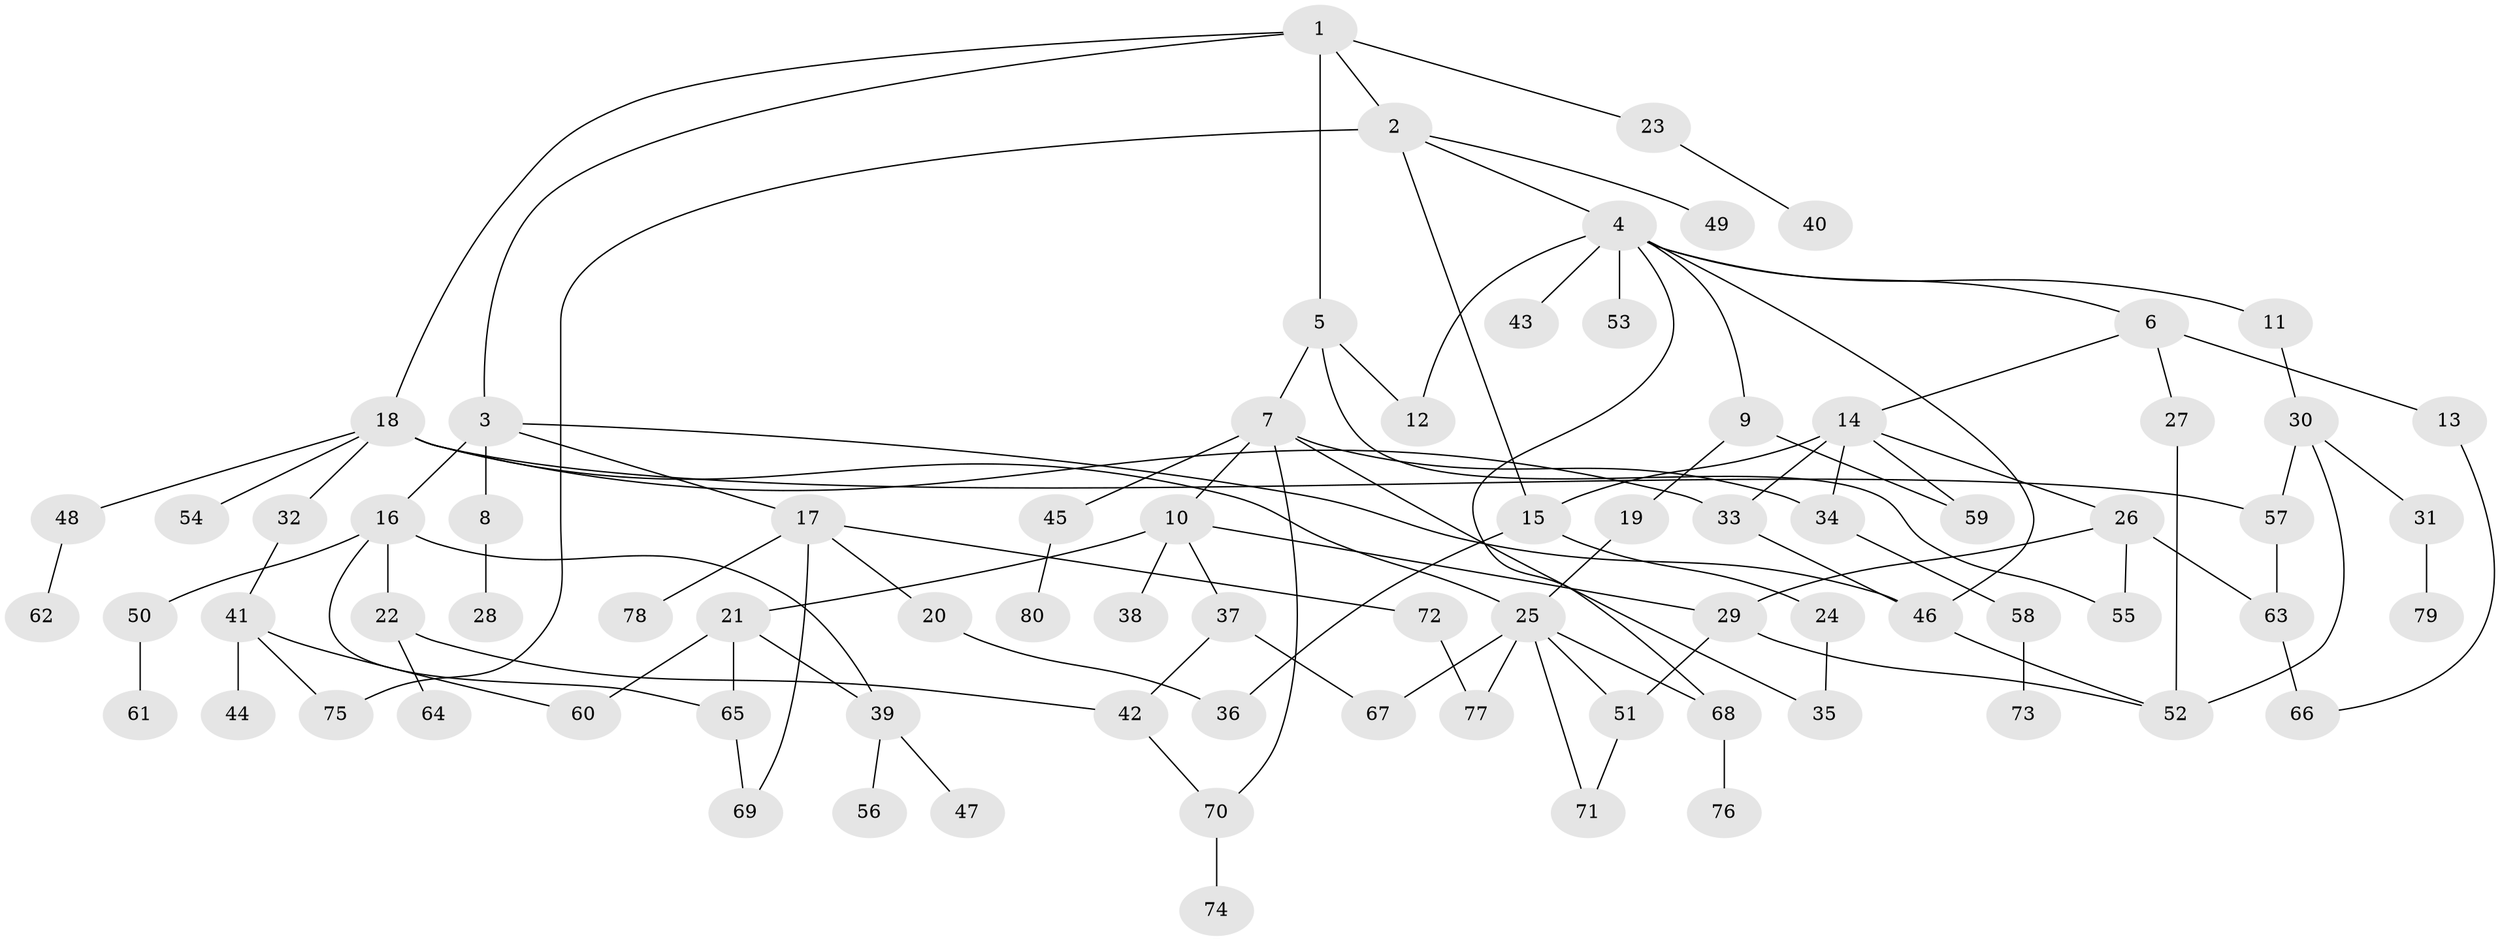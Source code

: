 // coarse degree distribution, {8: 0.05, 4: 0.25, 5: 0.05, 1: 0.225, 7: 0.05, 2: 0.175, 6: 0.075, 3: 0.125}
// Generated by graph-tools (version 1.1) at 2025/36/03/04/25 23:36:03]
// undirected, 80 vertices, 109 edges
graph export_dot {
  node [color=gray90,style=filled];
  1;
  2;
  3;
  4;
  5;
  6;
  7;
  8;
  9;
  10;
  11;
  12;
  13;
  14;
  15;
  16;
  17;
  18;
  19;
  20;
  21;
  22;
  23;
  24;
  25;
  26;
  27;
  28;
  29;
  30;
  31;
  32;
  33;
  34;
  35;
  36;
  37;
  38;
  39;
  40;
  41;
  42;
  43;
  44;
  45;
  46;
  47;
  48;
  49;
  50;
  51;
  52;
  53;
  54;
  55;
  56;
  57;
  58;
  59;
  60;
  61;
  62;
  63;
  64;
  65;
  66;
  67;
  68;
  69;
  70;
  71;
  72;
  73;
  74;
  75;
  76;
  77;
  78;
  79;
  80;
  1 -- 2;
  1 -- 3;
  1 -- 5;
  1 -- 18;
  1 -- 23;
  2 -- 4;
  2 -- 15;
  2 -- 49;
  2 -- 75;
  3 -- 8;
  3 -- 16;
  3 -- 17;
  3 -- 46;
  4 -- 6;
  4 -- 9;
  4 -- 11;
  4 -- 43;
  4 -- 53;
  4 -- 46;
  4 -- 12;
  4 -- 68;
  5 -- 7;
  5 -- 12;
  5 -- 55;
  6 -- 13;
  6 -- 14;
  6 -- 27;
  7 -- 10;
  7 -- 35;
  7 -- 45;
  7 -- 70;
  7 -- 34;
  8 -- 28;
  9 -- 19;
  9 -- 59;
  10 -- 21;
  10 -- 37;
  10 -- 38;
  10 -- 29;
  11 -- 30;
  13 -- 66;
  14 -- 26;
  14 -- 33;
  14 -- 34;
  14 -- 15;
  14 -- 59;
  15 -- 24;
  15 -- 36;
  16 -- 22;
  16 -- 50;
  16 -- 65;
  16 -- 39;
  17 -- 20;
  17 -- 69;
  17 -- 72;
  17 -- 78;
  18 -- 32;
  18 -- 48;
  18 -- 54;
  18 -- 57;
  18 -- 25;
  18 -- 33;
  19 -- 25;
  20 -- 36;
  21 -- 39;
  21 -- 60;
  21 -- 65;
  22 -- 64;
  22 -- 42;
  23 -- 40;
  24 -- 35;
  25 -- 68;
  25 -- 71;
  25 -- 77;
  25 -- 51;
  25 -- 67;
  26 -- 29;
  26 -- 63;
  26 -- 55;
  27 -- 52;
  29 -- 51;
  29 -- 52;
  30 -- 31;
  30 -- 52;
  30 -- 57;
  31 -- 79;
  32 -- 41;
  33 -- 46;
  34 -- 58;
  37 -- 42;
  37 -- 67;
  39 -- 47;
  39 -- 56;
  41 -- 44;
  41 -- 75;
  41 -- 60;
  42 -- 70;
  45 -- 80;
  46 -- 52;
  48 -- 62;
  50 -- 61;
  51 -- 71;
  57 -- 63;
  58 -- 73;
  63 -- 66;
  65 -- 69;
  68 -- 76;
  70 -- 74;
  72 -- 77;
}

